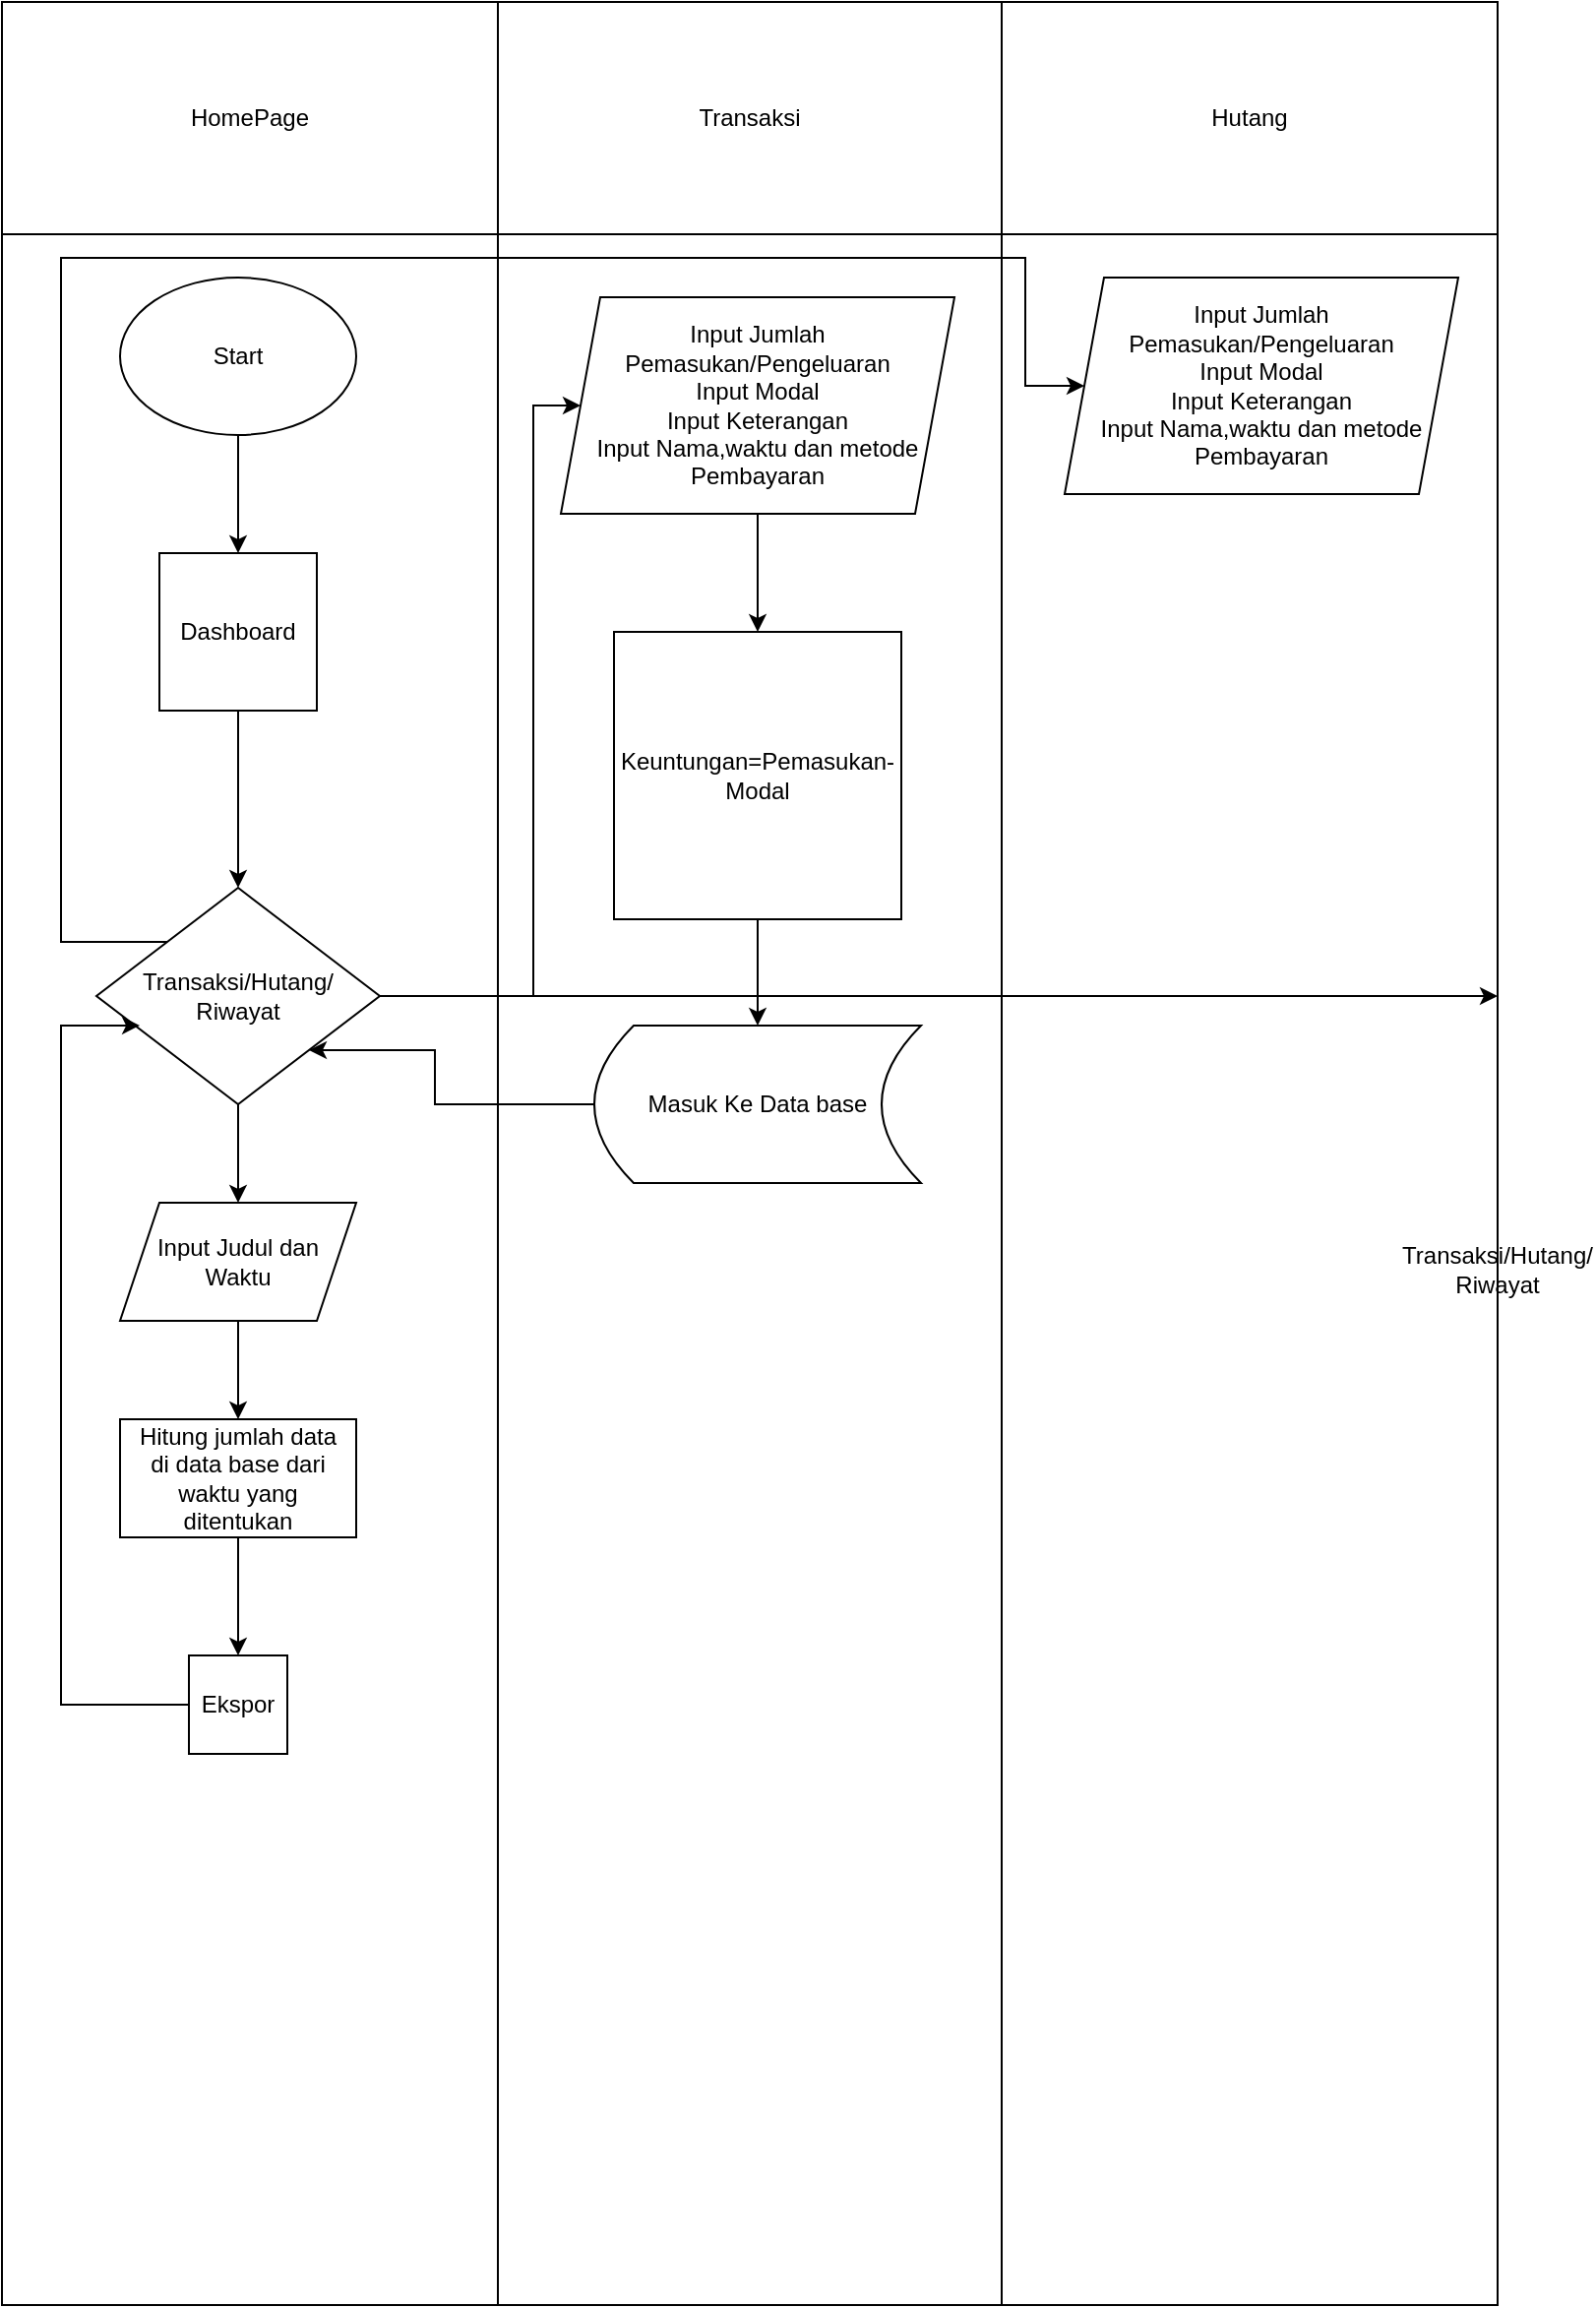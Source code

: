 <mxfile version="21.3.4" type="github">
  <diagram name="Halaman-1" id="BwGvgEw3xih0ZA-LP8oi">
    <mxGraphModel dx="1035" dy="569" grid="1" gridSize="10" guides="1" tooltips="1" connect="1" arrows="1" fold="1" page="1" pageScale="1" pageWidth="827" pageHeight="1169" math="0" shadow="0">
      <root>
        <mxCell id="0" />
        <mxCell id="1" parent="0" />
        <mxCell id="pZ1wPKouJq35_6eUtSY6-37" value="" style="childLayout=tableLayout;recursiveResize=0;shadow=0;fillColor=none;" vertex="1" parent="1">
          <mxGeometry x="30" width="760" height="1170" as="geometry" />
        </mxCell>
        <mxCell id="pZ1wPKouJq35_6eUtSY6-38" value="" style="shape=tableRow;horizontal=0;startSize=0;swimlaneHead=0;swimlaneBody=0;top=0;left=0;bottom=0;right=0;dropTarget=0;collapsible=0;recursiveResize=0;expand=0;fontStyle=0;fillColor=none;strokeColor=inherit;" vertex="1" parent="pZ1wPKouJq35_6eUtSY6-37">
          <mxGeometry width="760" height="118" as="geometry" />
        </mxCell>
        <mxCell id="pZ1wPKouJq35_6eUtSY6-39" value="HomePage" style="connectable=0;recursiveResize=0;strokeColor=inherit;fillColor=none;align=center;whiteSpace=wrap;html=1;" vertex="1" parent="pZ1wPKouJq35_6eUtSY6-38">
          <mxGeometry width="252" height="118" as="geometry">
            <mxRectangle width="252" height="118" as="alternateBounds" />
          </mxGeometry>
        </mxCell>
        <mxCell id="pZ1wPKouJq35_6eUtSY6-40" value="Transaksi" style="connectable=0;recursiveResize=0;strokeColor=inherit;fillColor=none;align=center;whiteSpace=wrap;html=1;" vertex="1" parent="pZ1wPKouJq35_6eUtSY6-38">
          <mxGeometry x="252" width="256" height="118" as="geometry">
            <mxRectangle width="256" height="118" as="alternateBounds" />
          </mxGeometry>
        </mxCell>
        <mxCell id="pZ1wPKouJq35_6eUtSY6-41" value="Hutang" style="connectable=0;recursiveResize=0;strokeColor=inherit;fillColor=none;align=center;whiteSpace=wrap;html=1;" vertex="1" parent="pZ1wPKouJq35_6eUtSY6-38">
          <mxGeometry x="508" width="252" height="118" as="geometry">
            <mxRectangle width="252" height="118" as="alternateBounds" />
          </mxGeometry>
        </mxCell>
        <mxCell id="pZ1wPKouJq35_6eUtSY6-46" style="shape=tableRow;horizontal=0;startSize=0;swimlaneHead=0;swimlaneBody=0;top=0;left=0;bottom=0;right=0;dropTarget=0;collapsible=0;recursiveResize=0;expand=0;fontStyle=0;fillColor=none;strokeColor=inherit;" vertex="1" parent="pZ1wPKouJq35_6eUtSY6-37">
          <mxGeometry y="118" width="760" height="1052" as="geometry" />
        </mxCell>
        <mxCell id="pZ1wPKouJq35_6eUtSY6-47" value="" style="connectable=0;recursiveResize=0;strokeColor=inherit;fillColor=none;align=center;whiteSpace=wrap;html=1;" vertex="1" parent="pZ1wPKouJq35_6eUtSY6-46">
          <mxGeometry width="252" height="1052" as="geometry">
            <mxRectangle width="252" height="1052" as="alternateBounds" />
          </mxGeometry>
        </mxCell>
        <mxCell id="pZ1wPKouJq35_6eUtSY6-48" value="" style="connectable=0;recursiveResize=0;strokeColor=inherit;fillColor=none;align=center;whiteSpace=wrap;html=1;" vertex="1" parent="pZ1wPKouJq35_6eUtSY6-46">
          <mxGeometry x="252" width="256" height="1052" as="geometry">
            <mxRectangle width="256" height="1052" as="alternateBounds" />
          </mxGeometry>
        </mxCell>
        <mxCell id="pZ1wPKouJq35_6eUtSY6-49" value="" style="connectable=0;recursiveResize=0;strokeColor=inherit;fillColor=none;align=center;whiteSpace=wrap;html=1;" vertex="1" parent="pZ1wPKouJq35_6eUtSY6-46">
          <mxGeometry x="508" width="252" height="1052" as="geometry">
            <mxRectangle width="252" height="1052" as="alternateBounds" />
          </mxGeometry>
        </mxCell>
        <mxCell id="pZ1wPKouJq35_6eUtSY6-51" value="Transaksi/Hutang/&lt;br&gt;Riwayat" style="rhombus;whiteSpace=wrap;html=1;" vertex="1" parent="pZ1wPKouJq35_6eUtSY6-46">
          <mxGeometry x="760" width="NaN" height="1052" as="geometry">
            <mxRectangle width="NaN" height="1052" as="alternateBounds" />
          </mxGeometry>
        </mxCell>
        <mxCell id="pZ1wPKouJq35_6eUtSY6-3" value="" style="edgeStyle=orthogonalEdgeStyle;rounded=0;orthogonalLoop=1;jettySize=auto;html=1;" edge="1" parent="1" source="pZ1wPKouJq35_6eUtSY6-1" target="pZ1wPKouJq35_6eUtSY6-2">
          <mxGeometry relative="1" as="geometry" />
        </mxCell>
        <mxCell id="pZ1wPKouJq35_6eUtSY6-1" value="Start" style="ellipse;whiteSpace=wrap;html=1;" vertex="1" parent="1">
          <mxGeometry x="90" y="140" width="120" height="80" as="geometry" />
        </mxCell>
        <mxCell id="pZ1wPKouJq35_6eUtSY6-5" value="" style="edgeStyle=orthogonalEdgeStyle;rounded=0;orthogonalLoop=1;jettySize=auto;html=1;" edge="1" parent="1" source="pZ1wPKouJq35_6eUtSY6-2" target="pZ1wPKouJq35_6eUtSY6-4">
          <mxGeometry relative="1" as="geometry" />
        </mxCell>
        <mxCell id="pZ1wPKouJq35_6eUtSY6-2" value="Dashboard" style="whiteSpace=wrap;html=1;aspect=fixed;" vertex="1" parent="1">
          <mxGeometry x="110" y="280" width="80" height="80" as="geometry" />
        </mxCell>
        <mxCell id="pZ1wPKouJq35_6eUtSY6-52" value="" style="edgeStyle=orthogonalEdgeStyle;rounded=0;orthogonalLoop=1;jettySize=auto;html=1;" edge="1" parent="1" source="pZ1wPKouJq35_6eUtSY6-4" target="pZ1wPKouJq35_6eUtSY6-51">
          <mxGeometry relative="1" as="geometry" />
        </mxCell>
        <mxCell id="pZ1wPKouJq35_6eUtSY6-58" value="" style="edgeStyle=orthogonalEdgeStyle;rounded=0;orthogonalLoop=1;jettySize=auto;html=1;" edge="1" parent="1" source="pZ1wPKouJq35_6eUtSY6-4" target="pZ1wPKouJq35_6eUtSY6-57">
          <mxGeometry relative="1" as="geometry" />
        </mxCell>
        <mxCell id="pZ1wPKouJq35_6eUtSY6-66" style="edgeStyle=orthogonalEdgeStyle;rounded=0;orthogonalLoop=1;jettySize=auto;html=1;exitX=1;exitY=0.5;exitDx=0;exitDy=0;entryX=0;entryY=0.5;entryDx=0;entryDy=0;" edge="1" parent="1" source="pZ1wPKouJq35_6eUtSY6-4" target="pZ1wPKouJq35_6eUtSY6-65">
          <mxGeometry relative="1" as="geometry">
            <Array as="points">
              <mxPoint x="300" y="505" />
              <mxPoint x="300" y="205" />
            </Array>
          </mxGeometry>
        </mxCell>
        <mxCell id="pZ1wPKouJq35_6eUtSY6-73" style="edgeStyle=orthogonalEdgeStyle;rounded=0;orthogonalLoop=1;jettySize=auto;html=1;exitX=0;exitY=0;exitDx=0;exitDy=0;entryX=0;entryY=0.5;entryDx=0;entryDy=0;" edge="1" parent="1" source="pZ1wPKouJq35_6eUtSY6-4" target="pZ1wPKouJq35_6eUtSY6-72">
          <mxGeometry relative="1" as="geometry">
            <Array as="points">
              <mxPoint x="60" y="477" />
              <mxPoint x="60" y="130" />
              <mxPoint x="550" y="130" />
              <mxPoint x="550" y="195" />
            </Array>
          </mxGeometry>
        </mxCell>
        <mxCell id="pZ1wPKouJq35_6eUtSY6-4" value="Transaksi/Hutang/&lt;br&gt;Riwayat" style="rhombus;whiteSpace=wrap;html=1;" vertex="1" parent="1">
          <mxGeometry x="78" y="450" width="144" height="110" as="geometry" />
        </mxCell>
        <mxCell id="pZ1wPKouJq35_6eUtSY6-60" value="" style="edgeStyle=orthogonalEdgeStyle;rounded=0;orthogonalLoop=1;jettySize=auto;html=1;" edge="1" parent="1" source="pZ1wPKouJq35_6eUtSY6-57" target="pZ1wPKouJq35_6eUtSY6-59">
          <mxGeometry relative="1" as="geometry" />
        </mxCell>
        <mxCell id="pZ1wPKouJq35_6eUtSY6-57" value="Input Judul dan &lt;br&gt;Waktu" style="shape=parallelogram;perimeter=parallelogramPerimeter;whiteSpace=wrap;html=1;fixedSize=1;" vertex="1" parent="1">
          <mxGeometry x="90" y="610" width="120" height="60" as="geometry" />
        </mxCell>
        <mxCell id="pZ1wPKouJq35_6eUtSY6-62" value="" style="edgeStyle=orthogonalEdgeStyle;rounded=0;orthogonalLoop=1;jettySize=auto;html=1;" edge="1" parent="1" source="pZ1wPKouJq35_6eUtSY6-59" target="pZ1wPKouJq35_6eUtSY6-61">
          <mxGeometry relative="1" as="geometry" />
        </mxCell>
        <mxCell id="pZ1wPKouJq35_6eUtSY6-59" value="Hitung jumlah data&lt;br&gt;di data base dari waktu yang ditentukan" style="rounded=0;whiteSpace=wrap;html=1;" vertex="1" parent="1">
          <mxGeometry x="90" y="720" width="120" height="60" as="geometry" />
        </mxCell>
        <mxCell id="pZ1wPKouJq35_6eUtSY6-64" style="edgeStyle=orthogonalEdgeStyle;rounded=0;orthogonalLoop=1;jettySize=auto;html=1;exitX=0;exitY=0.5;exitDx=0;exitDy=0;entryX=0.153;entryY=0.636;entryDx=0;entryDy=0;entryPerimeter=0;" edge="1" parent="1" source="pZ1wPKouJq35_6eUtSY6-61" target="pZ1wPKouJq35_6eUtSY6-4">
          <mxGeometry relative="1" as="geometry">
            <Array as="points">
              <mxPoint x="60" y="865" />
              <mxPoint x="60" y="520" />
            </Array>
          </mxGeometry>
        </mxCell>
        <mxCell id="pZ1wPKouJq35_6eUtSY6-61" value="Ekspor" style="whiteSpace=wrap;html=1;aspect=fixed;" vertex="1" parent="1">
          <mxGeometry x="125" y="840" width="50" height="50" as="geometry" />
        </mxCell>
        <mxCell id="pZ1wPKouJq35_6eUtSY6-68" value="" style="edgeStyle=orthogonalEdgeStyle;rounded=0;orthogonalLoop=1;jettySize=auto;html=1;" edge="1" parent="1" source="pZ1wPKouJq35_6eUtSY6-65" target="pZ1wPKouJq35_6eUtSY6-67">
          <mxGeometry relative="1" as="geometry" />
        </mxCell>
        <mxCell id="pZ1wPKouJq35_6eUtSY6-65" value="Input Jumlah Pemasukan/Pengeluaran&lt;br&gt;Input Modal&lt;br&gt;Input Keterangan&lt;br&gt;Input Nama,waktu dan metode Pembayaran" style="shape=parallelogram;perimeter=parallelogramPerimeter;whiteSpace=wrap;html=1;fixedSize=1;" vertex="1" parent="1">
          <mxGeometry x="314" y="150" width="200" height="110" as="geometry" />
        </mxCell>
        <mxCell id="pZ1wPKouJq35_6eUtSY6-70" value="" style="edgeStyle=orthogonalEdgeStyle;rounded=0;orthogonalLoop=1;jettySize=auto;html=1;" edge="1" parent="1" source="pZ1wPKouJq35_6eUtSY6-67" target="pZ1wPKouJq35_6eUtSY6-69">
          <mxGeometry relative="1" as="geometry" />
        </mxCell>
        <mxCell id="pZ1wPKouJq35_6eUtSY6-67" value="Keuntungan=Pemasukan-Modal" style="whiteSpace=wrap;html=1;aspect=fixed;" vertex="1" parent="1">
          <mxGeometry x="341" y="320" width="146" height="146" as="geometry" />
        </mxCell>
        <mxCell id="pZ1wPKouJq35_6eUtSY6-71" style="edgeStyle=orthogonalEdgeStyle;rounded=0;orthogonalLoop=1;jettySize=auto;html=1;exitX=0;exitY=0.5;exitDx=0;exitDy=0;entryX=1;entryY=1;entryDx=0;entryDy=0;" edge="1" parent="1" source="pZ1wPKouJq35_6eUtSY6-69" target="pZ1wPKouJq35_6eUtSY6-4">
          <mxGeometry relative="1" as="geometry">
            <Array as="points">
              <mxPoint x="250" y="560" />
              <mxPoint x="250" y="533" />
            </Array>
          </mxGeometry>
        </mxCell>
        <mxCell id="pZ1wPKouJq35_6eUtSY6-69" value="Masuk Ke Data base" style="shape=dataStorage;whiteSpace=wrap;html=1;fixedSize=1;" vertex="1" parent="1">
          <mxGeometry x="331" y="520" width="166" height="80" as="geometry" />
        </mxCell>
        <mxCell id="pZ1wPKouJq35_6eUtSY6-72" value="Input Jumlah Pemasukan/Pengeluaran&lt;br&gt;Input Modal&lt;br&gt;Input Keterangan&lt;br&gt;Input Nama,waktu dan metode Pembayaran" style="shape=parallelogram;perimeter=parallelogramPerimeter;whiteSpace=wrap;html=1;fixedSize=1;" vertex="1" parent="1">
          <mxGeometry x="570" y="140" width="200" height="110" as="geometry" />
        </mxCell>
      </root>
    </mxGraphModel>
  </diagram>
</mxfile>
